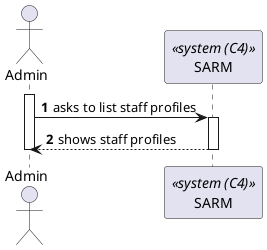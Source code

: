 @startuml process-view
autonumber

actor "Admin" as Admin
participant SARM as "SARM" <<system (C4)>>

activate Admin
    Admin -> SARM : asks to list staff profiles
    activate SARM
        SARM --> Admin: shows staff profiles
    deactivate SARM
deactivate Admin

@enduml